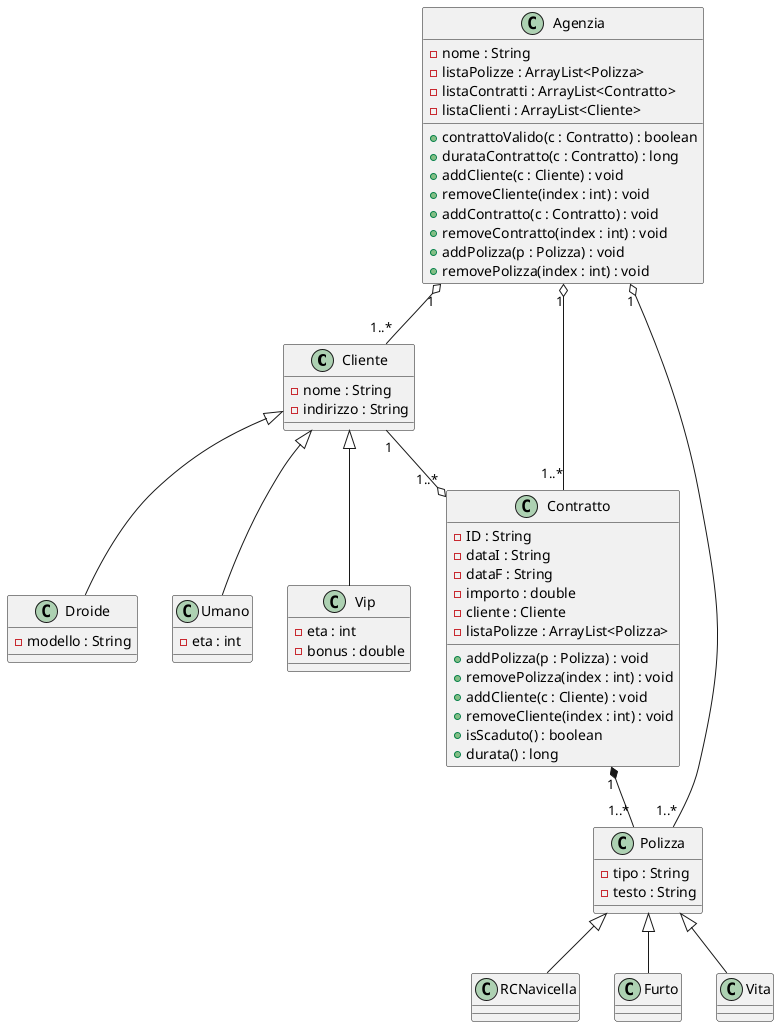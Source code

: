 @startuml

class Cliente {
    -nome : String
    -indirizzo : String
}

class Droide{
    -modello : String
}

class Umano {
    -eta : int
}

class Vip {
    -eta : int
    -bonus : double
}

class Contratto {
    -ID : String
    -dataI : String
    -dataF : String
    -importo : double
    -cliente : Cliente
    -listaPolizze : ArrayList<Polizza>
    +addPolizza(p : Polizza) : void
    +removePolizza(index : int) : void
    +addCliente(c : Cliente) : void
    +removeCliente(index : int) : void
    +isScaduto() : boolean
    +durata() : long
}

class Agenzia {
    -nome : String
    -listaPolizze : ArrayList<Polizza>
    -listaContratti : ArrayList<Contratto>
    -listaClienti : ArrayList<Cliente>
    +contrattoValido(c : Contratto) : boolean
    +durataContratto(c : Contratto) : long
    +addCliente(c : Cliente) : void
    +removeCliente(index : int) : void
    +addContratto(c : Contratto) : void
    +removeContratto(index : int) : void
    +addPolizza(p : Polizza) : void
    +removePolizza(index : int) : void
}

class Polizza {
    -tipo : String
    -testo : String
}

class RCNavicella extends Polizza
class Furto extends Polizza
class Vita extends Polizza

Cliente <|-- Droide
Cliente <|-- Umano
Cliente <|-- Vip

Contratto "1" *-- "1..*" Polizza
Cliente "1" --o "1..*" Contratto
Agenzia "1" o-- "1..*" Cliente
Agenzia "1" o-- "1..*" Contratto
Agenzia "1" o-- "1..*" Polizza

@enduml